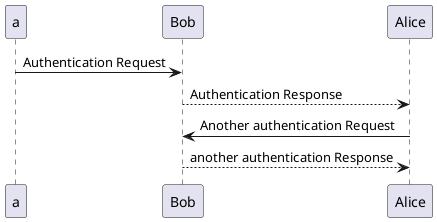 @startuml
a -> Bob: Authentication Request
Bob --> Alice: Authentication Response

Alice -> Bob: Another authentication Request
Alice <-- Bob: another authentication Response
@enduml